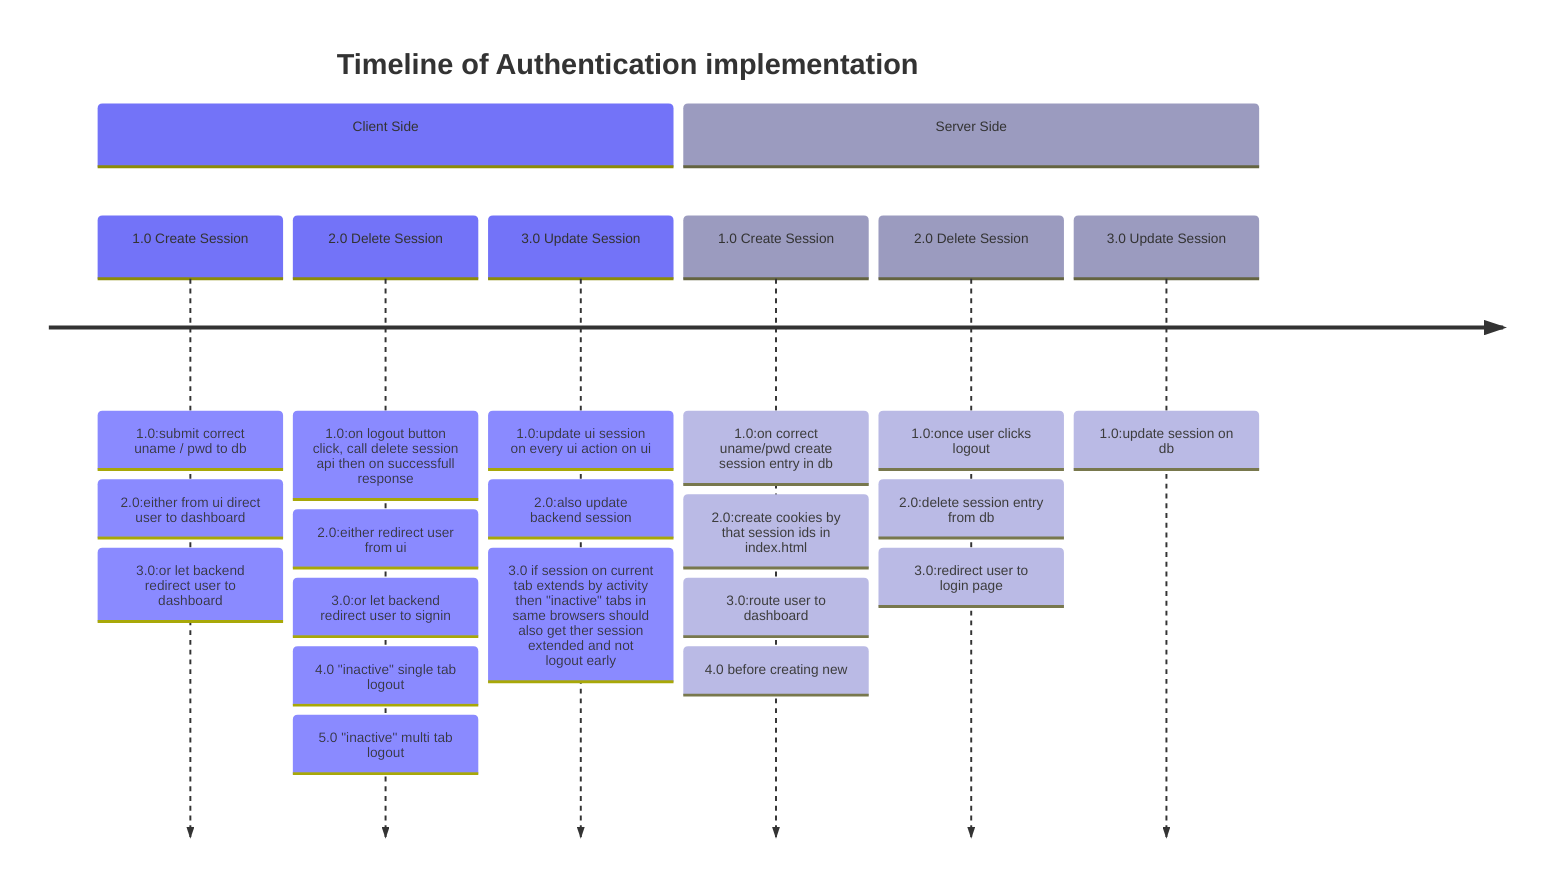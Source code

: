 ---
config:
  theme: neo
---
timeline
    title Timeline of Authentication implementation
    section Client Side
        1.0 Create Session : 1.0:submit correct uname / pwd to db : 2.0:either from ui direct user to dashboard : 3.0:or let backend redirect user to dashboard
        2.0 Delete Session : 1.0:on logout button click, call delete session api then on successfull response : 2.0:either redirect user from ui : 3.0:or let backend redirect user to signin : 4.0 "inactive" single tab logout : 5.0 "inactive" multi tab logout
        3.0 Update Session : 1.0:update ui session on every ui action on ui : 2.0:also update backend session : 3.0 if session on current tab extends by activity then "inactive" tabs in same browsers should also get ther session extended and not logout early
    section Server Side
        1.0 Create Session : 1.0:on correct uname/pwd create session entry in db : 2.0:create cookies by that session ids in index.html : 3.0:route user to dashboard : 4.0 before creating new
        2.0 Delete Session : 1.0:once user clicks logout : 2.0:delete session entry from db : 3.0:redirect user to login page
        3.0 Update Session : 1.0:update session on db